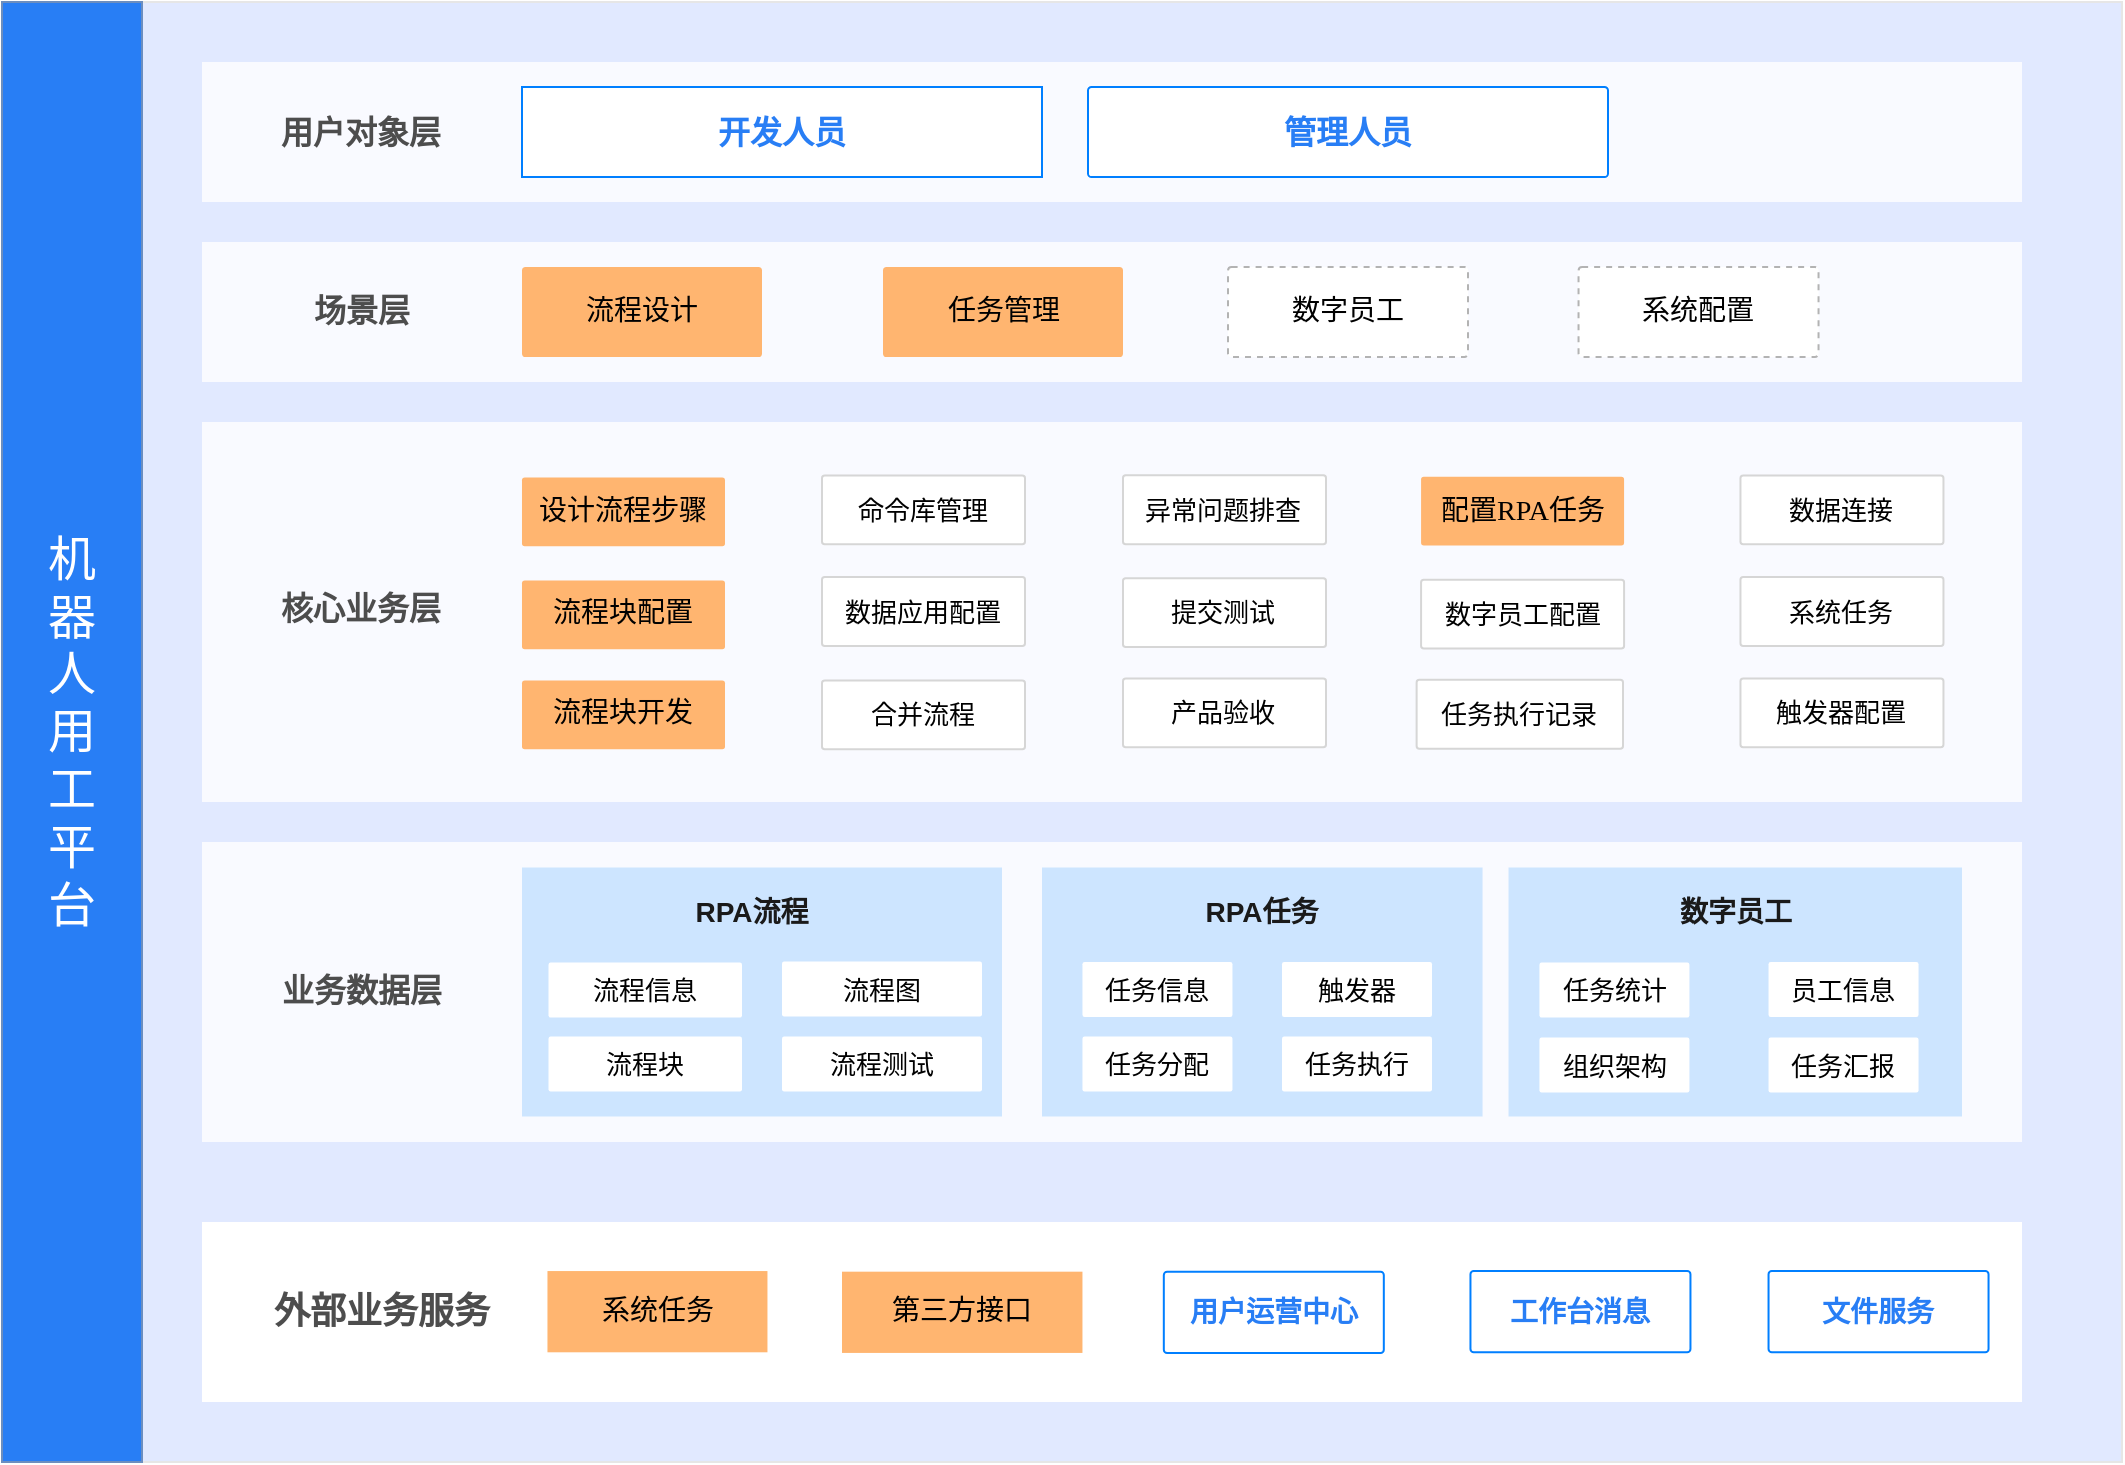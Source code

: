 <mxfile version="20.4.0" type="github">
  <diagram id="QMqiZ2GDBsnpyi7WLgiz" name="Page-1">
    <mxGraphModel dx="2557" dy="912" grid="1" gridSize="10" guides="1" tooltips="1" connect="1" arrows="1" fold="1" page="1" pageScale="1" pageWidth="827" pageHeight="1169" math="0" shadow="0">
      <root>
        <mxCell id="0" />
        <mxCell id="1" parent="0" />
        <mxCell id="o_0oddXOF23FKvagfJal-9" value="" style="rounded=0;whiteSpace=wrap;html=1;fillColor=#E1E9FF;strokeColor=#E6E6E6;gradientDirection=south;sketch=0;fontColor=#333333;fontFamily=阿里巴巴普惠体;" parent="1" vertex="1">
          <mxGeometry x="-320" y="130" width="990" height="730" as="geometry" />
        </mxCell>
        <mxCell id="ZttovpieoR-79sJcMYOA-3" value="" style="rounded=1;whiteSpace=wrap;html=1;fontSize=14;strokeColor=none;arcSize=0;shadow=0;opacity=80;fontFamily=阿里巴巴普惠体;sketch=0;glass=0;" parent="1" vertex="1">
          <mxGeometry x="-290" y="160" width="910" height="70" as="geometry" />
        </mxCell>
        <mxCell id="ZttovpieoR-79sJcMYOA-4" value="用户对象层" style="text;html=1;strokeColor=none;fillColor=none;align=center;verticalAlign=middle;whiteSpace=wrap;rounded=0;fontSize=16;fontStyle=1;fontColor=#4D4D4D;fontFamily=阿里巴巴普惠体;" parent="1" vertex="1">
          <mxGeometry x="-261.61" y="180" width="102.5" height="30" as="geometry" />
        </mxCell>
        <mxCell id="ZttovpieoR-79sJcMYOA-5" value="开发人员" style="rounded=1;whiteSpace=wrap;html=1;fontSize=16;arcSize=0;fontStyle=1;fontFamily=Helvetica;strokeColor=#007FFF;fontColor=#287EF5;" parent="1" vertex="1">
          <mxGeometry x="-130" y="172.5" width="260" height="45" as="geometry" />
        </mxCell>
        <mxCell id="ZttovpieoR-79sJcMYOA-8" value="管理人员" style="rounded=1;whiteSpace=wrap;html=1;fontSize=16;arcSize=4;fontStyle=1;fontFamily=Helvetica;strokeColor=#007FFF;fontColor=#287EF5;" parent="1" vertex="1">
          <mxGeometry x="153.0" y="172.5" width="260" height="45" as="geometry" />
        </mxCell>
        <mxCell id="ZttovpieoR-79sJcMYOA-9" value="" style="rounded=1;whiteSpace=wrap;html=1;fontSize=14;strokeColor=none;arcSize=0;shadow=0;opacity=80;fontFamily=阿里巴巴普惠体;sketch=0;glass=0;" parent="1" vertex="1">
          <mxGeometry x="-290" y="250" width="910" height="70" as="geometry" />
        </mxCell>
        <mxCell id="ZttovpieoR-79sJcMYOA-10" value="场景层" style="text;html=1;strokeColor=none;fillColor=none;align=center;verticalAlign=middle;whiteSpace=wrap;rounded=0;fontSize=16;fontStyle=1;fontColor=#4D4D4D;fontFamily=阿里巴巴普惠体;" parent="1" vertex="1">
          <mxGeometry x="-250.36" y="268.75" width="80" height="30" as="geometry" />
        </mxCell>
        <mxCell id="ZttovpieoR-79sJcMYOA-16" value="" style="rounded=1;whiteSpace=wrap;html=1;fontSize=14;arcSize=0;shadow=0;glass=0;sketch=0;opacity=80;container=0;fontFamily=阿里巴巴普惠体;strokeColor=none;" parent="1" vertex="1">
          <mxGeometry x="-290" y="340" width="910" height="190" as="geometry" />
        </mxCell>
        <mxCell id="ZttovpieoR-79sJcMYOA-63" value="" style="rounded=0;whiteSpace=wrap;html=1;fontFamily=阿里巴巴普惠体;fontSize=18;strokeWidth=1;strokeColor=none;" parent="1" vertex="1">
          <mxGeometry x="-290" y="740" width="910" height="90" as="geometry" />
        </mxCell>
        <mxCell id="ZttovpieoR-79sJcMYOA-68" value="外部业务服务" style="text;html=1;strokeColor=none;fillColor=none;align=center;verticalAlign=middle;whiteSpace=wrap;rounded=0;fontSize=18;fontStyle=1;fontColor=#4D4D4D;fontFamily=阿里巴巴普惠体;" parent="1" vertex="1">
          <mxGeometry x="-260" y="769.99" width="120" height="30" as="geometry" />
        </mxCell>
        <mxCell id="ZttovpieoR-79sJcMYOA-69" value="系统任务" style="rounded=1;whiteSpace=wrap;html=1;fontSize=14;arcSize=0;fontFamily=阿里巴巴普惠体;strokeColor=none;fillColor=#FFB570;" parent="1" vertex="1">
          <mxGeometry x="-117.27" y="764.53" width="110" height="40.62" as="geometry" />
        </mxCell>
        <mxCell id="ZttovpieoR-79sJcMYOA-70" value="第三方接口" style="rounded=1;whiteSpace=wrap;html=1;fontSize=14;arcSize=0;fontFamily=阿里巴巴普惠体;strokeColor=none;fillColor=#FFB570;" parent="1" vertex="1">
          <mxGeometry x="30" y="764.84" width="120.23" height="40.62" as="geometry" />
        </mxCell>
        <mxCell id="ZttovpieoR-79sJcMYOA-71" value="用户运营中心" style="rounded=1;whiteSpace=wrap;html=1;fontSize=14;arcSize=4;fontFamily=Helvetica;strokeColor=#007FFF;fontColor=#287EF5;fontStyle=1;" parent="1" vertex="1">
          <mxGeometry x="190.91" y="764.84" width="110" height="40.62" as="geometry" />
        </mxCell>
        <mxCell id="o_0oddXOF23FKvagfJal-14" value="" style="rounded=1;whiteSpace=wrap;html=1;fontSize=14;strokeColor=none;arcSize=0;shadow=0;labelBackgroundColor=none;sketch=0;opacity=80;fontFamily=阿里巴巴普惠体;glass=0;" parent="1" vertex="1">
          <mxGeometry x="-290" y="550" width="910" height="150" as="geometry" />
        </mxCell>
        <mxCell id="o_0oddXOF23FKvagfJal-15" value="业务数据层" style="text;html=1;strokeColor=none;fillColor=none;align=center;verticalAlign=middle;whiteSpace=wrap;rounded=0;fontSize=16;fontColor=#4D4D4D;fontStyle=1;fontFamily=阿里巴巴普惠体;" parent="1" vertex="1">
          <mxGeometry x="-257.24" y="608.75" width="93.75" height="30" as="geometry" />
        </mxCell>
        <mxCell id="o_0oddXOF23FKvagfJal-16" value="" style="rounded=1;whiteSpace=wrap;html=1;fontSize=14;fillColor=#66B2FF;strokeColor=none;fontColor=#333333;arcSize=0;fontFamily=阿里巴巴普惠体;fontStyle=0;opacity=30;" parent="1" vertex="1">
          <mxGeometry x="-130" y="562.75" width="240" height="124.5" as="geometry" />
        </mxCell>
        <mxCell id="o_0oddXOF23FKvagfJal-25" value="RPA流程" style="text;html=1;strokeColor=none;fillColor=none;align=center;verticalAlign=middle;whiteSpace=wrap;rounded=0;fontSize=14;horizontal=1;fontStyle=1;fontColor=#1A1A1A;fontFamily=Helvetica;" parent="1" vertex="1">
          <mxGeometry x="-50.0" y="570" width="70" height="30" as="geometry" />
        </mxCell>
        <mxCell id="o_0oddXOF23FKvagfJal-26" value="流程信息" style="rounded=1;whiteSpace=wrap;html=1;fontSize=13;arcSize=4;fontStyle=0;fontFamily=阿里巴巴普惠体;strokeColor=none;" parent="1" vertex="1">
          <mxGeometry x="-116.75" y="610.25" width="96.75" height="27.5" as="geometry" />
        </mxCell>
        <mxCell id="o_0oddXOF23FKvagfJal-28" value="流程图" style="rounded=1;whiteSpace=wrap;html=1;fontSize=13;arcSize=4;fontStyle=0;fontFamily=阿里巴巴普惠体;strokeColor=none;" parent="1" vertex="1">
          <mxGeometry y="609.75" width="100" height="27.5" as="geometry" />
        </mxCell>
        <mxCell id="zai8BUd0Q1AnX0Q9bWB2-1" value="工作台消息" style="rounded=1;whiteSpace=wrap;html=1;fontSize=14;arcSize=4;fontFamily=Helvetica;strokeColor=#007FFF;fontColor=#287EF5;fontStyle=1;" parent="1" vertex="1">
          <mxGeometry x="344.23" y="764.53" width="110" height="40.62" as="geometry" />
        </mxCell>
        <mxCell id="Q-ltCNPcTRJQ2IzTs-4u-3" value="数字员工" style="rounded=1;whiteSpace=wrap;html=1;fontSize=14;arcSize=4;fontStyle=0;dashed=1;fontFamily=阿里巴巴普惠体;strokeColor=#B3B3B3;" parent="1" vertex="1">
          <mxGeometry x="223" y="262.5" width="120" height="45" as="geometry" />
        </mxCell>
        <mxCell id="Q-ltCNPcTRJQ2IzTs-4u-4" value="任务管理" style="rounded=1;whiteSpace=wrap;html=1;fontSize=14;arcSize=4;fontStyle=0;fontFamily=阿里巴巴普惠体;strokeColor=none;fillColor=#FFB570;" parent="1" vertex="1">
          <mxGeometry x="50.5" y="262.5" width="120" height="45" as="geometry" />
        </mxCell>
        <mxCell id="Q-ltCNPcTRJQ2IzTs-4u-9" value="数字员工配置" style="rounded=1;whiteSpace=wrap;html=1;fontSize=13;arcSize=4;fontStyle=0;fontFamily=阿里巴巴普惠体;strokeColor=#D6D6D6;" parent="1" vertex="1">
          <mxGeometry x="319.542" y="418.847" width="101.499" height="34.412" as="geometry" />
        </mxCell>
        <mxCell id="ZttovpieoR-79sJcMYOA-18" value="数据连接" style="rounded=1;whiteSpace=wrap;html=1;fontSize=13;arcSize=4;fontStyle=0;fontFamily=阿里巴巴普惠体;strokeColor=#D6D6D6;" parent="1" vertex="1">
          <mxGeometry x="479.228" y="366.689" width="101.499" height="34.412" as="geometry" />
        </mxCell>
        <mxCell id="Q-ltCNPcTRJQ2IzTs-4u-7" value="系统任务" style="rounded=1;whiteSpace=wrap;html=1;fontSize=13;arcSize=4;fontStyle=0;fontFamily=阿里巴巴普惠体;strokeColor=#D6D6D6;" parent="1" vertex="1">
          <mxGeometry x="479.228" y="417.557" width="101.499" height="34.412" as="geometry" />
        </mxCell>
        <mxCell id="Q-ltCNPcTRJQ2IzTs-4u-10" value="配置RPA任务" style="rounded=1;whiteSpace=wrap;html=1;fontSize=14;arcSize=4;fontStyle=0;fontFamily=阿里巴巴普惠体;strokeColor=none;fillColor=#FFB570;" parent="1" vertex="1">
          <mxGeometry x="319.542" y="367.397" width="101.499" height="34.412" as="geometry" />
        </mxCell>
        <mxCell id="Q-ltCNPcTRJQ2IzTs-4u-11" value="提交测试" style="rounded=1;whiteSpace=wrap;html=1;fontSize=13;arcSize=4;fontStyle=0;fontFamily=阿里巴巴普惠体;strokeColor=#D6D6D6;" parent="1" vertex="1">
          <mxGeometry x="170.497" y="418.147" width="101.499" height="34.412" as="geometry" />
        </mxCell>
        <mxCell id="Q-ltCNPcTRJQ2IzTs-4u-12" value="合并流程" style="rounded=1;whiteSpace=wrap;html=1;fontSize=13;arcSize=4;fontStyle=0;fontFamily=阿里巴巴普惠体;strokeColor=#D6D6D6;" parent="1" vertex="1">
          <mxGeometry x="19.997" y="469.253" width="101.499" height="34.412" as="geometry" />
        </mxCell>
        <mxCell id="ZttovpieoR-79sJcMYOA-17" value="核心业务层" style="text;html=1;strokeColor=none;fillColor=none;align=center;verticalAlign=middle;whiteSpace=wrap;rounded=0;fontSize=16;fontColor=#4D4D4D;fontStyle=1;fontFamily=阿里巴巴普惠体;" parent="1" vertex="1">
          <mxGeometry x="-259.997" y="417.91" width="99.265" height="30" as="geometry" />
        </mxCell>
        <mxCell id="Q-ltCNPcTRJQ2IzTs-4u-63" value="触发器配置" style="rounded=1;whiteSpace=wrap;html=1;fontSize=13;arcSize=4;fontStyle=0;fontFamily=阿里巴巴普惠体;strokeColor=#D6D6D6;" parent="1" vertex="1">
          <mxGeometry x="479.228" y="468.207" width="101.499" height="34.412" as="geometry" />
        </mxCell>
        <mxCell id="Q-ltCNPcTRJQ2IzTs-4u-65" value="产品验收" style="rounded=1;whiteSpace=wrap;html=1;fontSize=13;arcSize=4;fontStyle=0;fontFamily=阿里巴巴普惠体;strokeColor=#D6D6D6;" parent="1" vertex="1">
          <mxGeometry x="170.498" y="468.207" width="101.499" height="34.412" as="geometry" />
        </mxCell>
        <mxCell id="Q-ltCNPcTRJQ2IzTs-4u-66" value="任务执行记录" style="rounded=1;whiteSpace=wrap;html=1;fontSize=13;arcSize=4;fontStyle=0;fontFamily=阿里巴巴普惠体;strokeColor=#D6D6D6;" parent="1" vertex="1">
          <mxGeometry x="317.31" y="468.91" width="103.19" height="34.41" as="geometry" />
        </mxCell>
        <mxCell id="Q-ltCNPcTRJQ2IzTs-4u-78" value="流程测试" style="rounded=1;whiteSpace=wrap;html=1;fontSize=13;arcSize=4;fontStyle=0;fontFamily=阿里巴巴普惠体;strokeColor=none;" parent="1" vertex="1">
          <mxGeometry y="647.25" width="100" height="27.5" as="geometry" />
        </mxCell>
        <mxCell id="Q-ltCNPcTRJQ2IzTs-4u-81" value="" style="rounded=1;whiteSpace=wrap;html=1;fontSize=14;fillColor=#66B2FF;strokeColor=none;fontColor=#333333;arcSize=0;fontFamily=阿里巴巴普惠体;fontStyle=0;opacity=30;" parent="1" vertex="1">
          <mxGeometry x="363.27" y="562.75" width="226.73" height="124.5" as="geometry" />
        </mxCell>
        <mxCell id="Q-ltCNPcTRJQ2IzTs-4u-82" value="数字员工" style="text;html=1;strokeColor=none;fillColor=none;align=center;verticalAlign=middle;whiteSpace=wrap;rounded=0;fontSize=14;horizontal=1;fontStyle=1;fontColor=#1A1A1A;fontFamily=Helvetica;" parent="1" vertex="1">
          <mxGeometry x="441.63" y="570" width="70" height="30" as="geometry" />
        </mxCell>
        <mxCell id="Q-ltCNPcTRJQ2IzTs-4u-83" value="流程块" style="rounded=1;whiteSpace=wrap;html=1;fontSize=13;arcSize=4;fontStyle=0;fontFamily=阿里巴巴普惠体;dashed=1;strokeColor=none;" parent="1" vertex="1">
          <mxGeometry x="-116.75" y="647.25" width="96.75" height="27.5" as="geometry" />
        </mxCell>
        <mxCell id="Q-ltCNPcTRJQ2IzTs-4u-85" value="任务统计" style="rounded=1;whiteSpace=wrap;html=1;fontSize=13;arcSize=4;fontStyle=0;dashed=1;fontFamily=阿里巴巴普惠体;strokeColor=none;" parent="1" vertex="1">
          <mxGeometry x="378.72" y="610.25" width="75" height="27.5" as="geometry" />
        </mxCell>
        <mxCell id="Q-ltCNPcTRJQ2IzTs-4u-86" value="组织架构" style="rounded=1;whiteSpace=wrap;html=1;fontSize=13;arcSize=4;fontStyle=0;dashed=1;fontFamily=阿里巴巴普惠体;strokeColor=none;" parent="1" vertex="1">
          <mxGeometry x="378.72" y="647.75" width="75" height="27.5" as="geometry" />
        </mxCell>
        <mxCell id="Q-ltCNPcTRJQ2IzTs-4u-87" value="员工信息" style="rounded=1;whiteSpace=wrap;html=1;fontSize=13;arcSize=4;fontStyle=0;dashed=1;fontFamily=阿里巴巴普惠体;strokeColor=none;" parent="1" vertex="1">
          <mxGeometry x="493.27" y="610" width="75" height="27.5" as="geometry" />
        </mxCell>
        <mxCell id="Q-ltCNPcTRJQ2IzTs-4u-88" value="任务汇报" style="rounded=1;whiteSpace=wrap;html=1;fontSize=13;arcSize=4;fontStyle=0;dashed=1;fontFamily=阿里巴巴普惠体;strokeColor=none;" parent="1" vertex="1">
          <mxGeometry x="493.27" y="647.75" width="75" height="27.5" as="geometry" />
        </mxCell>
        <mxCell id="Q-ltCNPcTRJQ2IzTs-4u-90" value="文件服务" style="rounded=1;whiteSpace=wrap;html=1;fontSize=14;arcSize=4;fontFamily=Helvetica;strokeColor=#007FFF;fontColor=#287EF5;fontStyle=1;" parent="1" vertex="1">
          <mxGeometry x="493.27" y="764.53" width="110" height="40.62" as="geometry" />
        </mxCell>
        <mxCell id="MdFNAgGWL3GxQWSpr4tQ-1" value="流程块配置" style="rounded=1;whiteSpace=wrap;html=1;fontSize=14;arcSize=4;fontStyle=0;fontFamily=阿里巴巴普惠体;strokeColor=none;fillColor=#FFB570;" parent="1" vertex="1">
          <mxGeometry x="-130.003" y="419.197" width="101.499" height="34.412" as="geometry" />
        </mxCell>
        <mxCell id="MdFNAgGWL3GxQWSpr4tQ-2" value="设计流程步骤" style="rounded=1;whiteSpace=wrap;html=1;fontSize=14;arcSize=4;fontStyle=0;fontFamily=阿里巴巴普惠体;strokeColor=none;fillColor=#FFB570;" parent="1" vertex="1">
          <mxGeometry x="-130.003" y="367.743" width="101.499" height="34.412" as="geometry" />
        </mxCell>
        <mxCell id="MdFNAgGWL3GxQWSpr4tQ-3" value="流程块开发" style="rounded=1;whiteSpace=wrap;html=1;fontSize=14;arcSize=4;fontStyle=0;fontFamily=阿里巴巴普惠体;strokeColor=none;fillColor=#FFB570;" parent="1" vertex="1">
          <mxGeometry x="-130.002" y="469.257" width="101.499" height="34.412" as="geometry" />
        </mxCell>
        <mxCell id="MdFNAgGWL3GxQWSpr4tQ-6" value="流程设计" style="rounded=1;whiteSpace=wrap;html=1;fontSize=14;arcSize=4;fontStyle=0;dashed=1;fontFamily=阿里巴巴普惠体;strokeColor=none;fillColor=#FFB570;" parent="1" vertex="1">
          <mxGeometry x="-130" y="262.5" width="120" height="45" as="geometry" />
        </mxCell>
        <mxCell id="pXwYT4CWtMP8QEXP_L0X-1" value="命令库管理" style="rounded=1;whiteSpace=wrap;html=1;fontSize=13;arcSize=4;fontStyle=0;fontFamily=阿里巴巴普惠体;strokeColor=#D6D6D6;" parent="1" vertex="1">
          <mxGeometry x="19.999" y="366.689" width="101.499" height="34.412" as="geometry" />
        </mxCell>
        <mxCell id="pXwYT4CWtMP8QEXP_L0X-2" value="数据应用配置" style="rounded=1;whiteSpace=wrap;html=1;fontSize=13;arcSize=4;fontStyle=0;fontFamily=阿里巴巴普惠体;strokeColor=#D6D6D6;" parent="1" vertex="1">
          <mxGeometry x="19.999" y="417.557" width="101.499" height="34.412" as="geometry" />
        </mxCell>
        <mxCell id="pXwYT4CWtMP8QEXP_L0X-3" value="异常问题排查" style="rounded=1;whiteSpace=wrap;html=1;fontSize=13;arcSize=4;fontStyle=0;fontFamily=阿里巴巴普惠体;strokeColor=#D6D6D6;" parent="1" vertex="1">
          <mxGeometry x="170.498" y="366.687" width="101.499" height="34.412" as="geometry" />
        </mxCell>
        <mxCell id="VAcTEP-cnaX1mwwHcJhY-1" value="" style="rounded=1;whiteSpace=wrap;html=1;fontSize=14;fillColor=#66B2FF;strokeColor=none;fontColor=#333333;arcSize=0;fontFamily=阿里巴巴普惠体;fontStyle=0;opacity=30;" parent="1" vertex="1">
          <mxGeometry x="130" y="562.75" width="220.27" height="124.5" as="geometry" />
        </mxCell>
        <mxCell id="VAcTEP-cnaX1mwwHcJhY-2" value="RPA任务" style="text;html=1;strokeColor=none;fillColor=none;align=center;verticalAlign=middle;whiteSpace=wrap;rounded=0;fontSize=14;horizontal=1;fontStyle=1;fontColor=#1A1A1A;fontFamily=Helvetica;" parent="1" vertex="1">
          <mxGeometry x="205.13" y="570.25" width="70" height="30" as="geometry" />
        </mxCell>
        <mxCell id="VAcTEP-cnaX1mwwHcJhY-3" value="任务信息" style="rounded=1;whiteSpace=wrap;html=1;fontSize=13;arcSize=4;fontStyle=0;fontFamily=阿里巴巴普惠体;dashed=1;strokeColor=none;" parent="1" vertex="1">
          <mxGeometry x="150.23" y="610" width="75" height="27.5" as="geometry" />
        </mxCell>
        <mxCell id="VAcTEP-cnaX1mwwHcJhY-4" value="触发器" style="rounded=1;whiteSpace=wrap;html=1;fontSize=13;arcSize=4;fontStyle=0;fontFamily=阿里巴巴普惠体;dashed=1;strokeColor=none;" parent="1" vertex="1">
          <mxGeometry x="250" y="610" width="75" height="27.5" as="geometry" />
        </mxCell>
        <mxCell id="VAcTEP-cnaX1mwwHcJhY-5" value="任务执行" style="rounded=1;whiteSpace=wrap;html=1;fontSize=13;arcSize=4;fontStyle=0;fontFamily=阿里巴巴普惠体;dashed=1;strokeColor=none;" parent="1" vertex="1">
          <mxGeometry x="250" y="647.25" width="75" height="27.5" as="geometry" />
        </mxCell>
        <mxCell id="VAcTEP-cnaX1mwwHcJhY-6" value="任务分配" style="rounded=1;whiteSpace=wrap;html=1;fontSize=13;arcSize=4;fontStyle=0;fontFamily=阿里巴巴普惠体;dashed=1;strokeColor=none;" parent="1" vertex="1">
          <mxGeometry x="150.23" y="647.25" width="75" height="27.5" as="geometry" />
        </mxCell>
        <mxCell id="Vj-DZQTOaVudTkluBOGh-1" value="系统配置" style="rounded=1;whiteSpace=wrap;html=1;fontSize=14;arcSize=4;fontStyle=0;dashed=1;fontFamily=阿里巴巴普惠体;strokeColor=#B3B3B3;" parent="1" vertex="1">
          <mxGeometry x="398.27" y="262.5" width="120" height="45" as="geometry" />
        </mxCell>
        <mxCell id="9BalmKLf0Tfa42KLOofF-3" value="机&lt;br style=&quot;font-size: 24px;&quot;&gt;器&lt;br style=&quot;font-size: 24px;&quot;&gt;人&lt;br style=&quot;font-size: 24px;&quot;&gt;用&lt;br style=&quot;font-size: 24px;&quot;&gt;工&lt;br style=&quot;font-size: 24px;&quot;&gt;平&lt;br style=&quot;font-size: 24px;&quot;&gt;台" style="rounded=1;whiteSpace=wrap;html=1;fontSize=24;arcSize=0;shadow=0;fontFamily=阿里巴巴普惠体;sketch=0;glass=0;fillColor=#287EF5;strokeColor=#6c8ebf;gradientColor=none;fontColor=#FFFFFF;" vertex="1" parent="1">
          <mxGeometry x="-390" y="130" width="70" height="730" as="geometry" />
        </mxCell>
      </root>
    </mxGraphModel>
  </diagram>
</mxfile>
